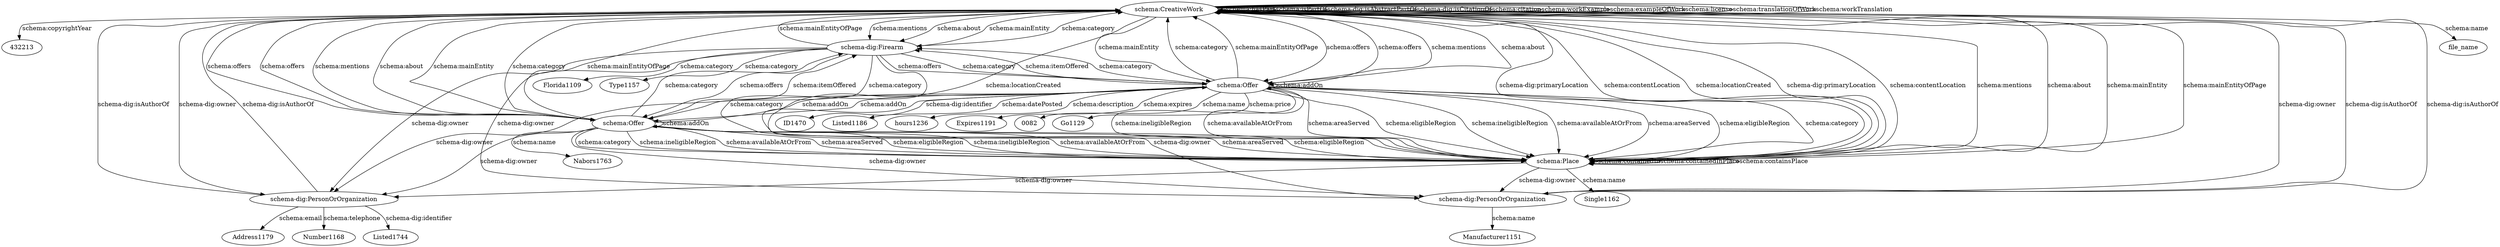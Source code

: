 digraph {
  "432213" [type=attribute_name,label="432213"]
  Florida1109 [type=attribute_name,label=Florida1109]
  "schema-dig:Firearm1" [type=class_uri,label="schema-dig:Firearm"]
  Type1157 [type=attribute_name,label=Type1157]
  Listed1744 [type=attribute_name,label=Listed1744]
  "schema-dig:PersonOrOrganization1" [type=class_uri,label="schema-dig:PersonOrOrganization"]
  Address1179 [type=attribute_name,label=Address1179]
  Number1168 [type=attribute_name,label=Number1168]
  Manufacturer1151 [type=attribute_name,label=Manufacturer1151]
  "schema-dig:PersonOrOrganization2" [type=class_uri,label="schema-dig:PersonOrOrganization"]
  "schema:CreativeWork1" [type=class_uri,label="schema:CreativeWork"]
  file_name [type=attribute_name,label=file_name]
  ID1470 [type=attribute_name,label=ID1470]
  "schema:Offer1" [type=class_uri,label="schema:Offer"]
  Listed1186 [type=attribute_name,label=Listed1186]
  hours1236 [type=attribute_name,label=hours1236]
  Expires1191 [type=attribute_name,label=Expires1191]
  "0082" [type=attribute_name,label="0082"]
  Go1129 [type=attribute_name,label=Go1129]
  Nabors1763 [type=attribute_name,label=Nabors1763]
  "schema:Offer2" [type=class_uri,label="schema:Offer"]
  Single1162 [type=attribute_name,label=Single1162]
  "schema:Place1" [type=class_uri,label="schema:Place"]
  "schema-dig:Firearm1" -> Florida1109 [label="schema:category",type=st_property_uri]
  "schema-dig:Firearm1" -> Type1157 [label="schema:category",type=st_property_uri]
  "schema-dig:PersonOrOrganization1" -> Listed1744 [label="schema-dig:identifier",type=st_property_uri]
  "schema-dig:PersonOrOrganization1" -> Address1179 [label="schema:email",type=st_property_uri]
  "schema-dig:PersonOrOrganization1" -> Number1168 [label="schema:telephone",type=st_property_uri]
  "schema-dig:PersonOrOrganization2" -> Manufacturer1151 [label="schema:name",type=st_property_uri]
  "schema:CreativeWork1" -> "432213" [label="schema:copyrightYear",type=st_property_uri]
  "schema:CreativeWork1" -> file_name [label="schema:name",type=st_property_uri]
  "schema:Offer1" -> ID1470 [label="schema-dig:identifier",type=st_property_uri]
  "schema:Offer1" -> Listed1186 [label="schema:datePosted",type=st_property_uri]
  "schema:Offer1" -> hours1236 [label="schema:description",type=st_property_uri]
  "schema:Offer1" -> Expires1191 [label="schema:expires",type=st_property_uri]
  "schema:Offer1" -> "0082" [label="schema:name",type=st_property_uri]
  "schema:Offer1" -> Go1129 [label="schema:price",type=st_property_uri]
  "schema:Offer2" -> Nabors1763 [label="schema:name",type=st_property_uri]
  "schema:Place1" -> Single1162 [label="schema:name",type=st_property_uri]
  "schema-dig:PersonOrOrganization1" -> "schema:CreativeWork1" [label="schema-dig:isAuthorOf",type=direct_property_uri,weight=1]
  "schema-dig:PersonOrOrganization2" -> "schema:CreativeWork1" [label="schema-dig:isAuthorOf",type=direct_property_uri,weight=1]
  "schema:CreativeWork1" -> "schema:CreativeWork1" [label="schema:hasPart",type=direct_property_uri,weight=1]
  "schema:CreativeWork1" -> "schema:CreativeWork1" [label="schema:isPartOf",type=direct_property_uri,weight=1]
  "schema:CreativeWork1" -> "schema:CreativeWork1" [label="schema-dig:isAbstractPartOf",type=direct_property_uri,weight=1]
  "schema:CreativeWork1" -> "schema:CreativeWork1" [label="schema-dig:isCitationOf",type=direct_property_uri,weight=1]
  "schema:CreativeWork1" -> "schema:CreativeWork1" [label="schema:citation",type=direct_property_uri,weight=1]
  "schema:CreativeWork1" -> "schema:CreativeWork1" [label="schema:workExample",type=direct_property_uri,weight=1]
  "schema:CreativeWork1" -> "schema:CreativeWork1" [label="schema:exampleOfWork",type=direct_property_uri,weight=1]
  "schema:CreativeWork1" -> "schema:CreativeWork1" [label="schema:license",type=direct_property_uri,weight=1]
  "schema:CreativeWork1" -> "schema:CreativeWork1" [label="schema:translationOfWork",type=direct_property_uri,weight=1]
  "schema:CreativeWork1" -> "schema:CreativeWork1" [label="schema:workTranslation",type=direct_property_uri,weight=1]
  "schema:CreativeWork1" -> "schema:Offer1" [label="schema:offers",type=direct_property_uri,weight=1]
  "schema:CreativeWork1" -> "schema:Offer2" [label="schema:offers",type=direct_property_uri,weight=1]
  "schema:CreativeWork1" -> "schema:Place1" [label="schema:locationCreated",type=direct_property_uri,weight=1]
  "schema:CreativeWork1" -> "schema:Place1" [label="schema-dig:primaryLocation",type=direct_property_uri,weight=1]
  "schema:CreativeWork1" -> "schema:Place1" [label="schema:contentLocation",type=direct_property_uri,weight=1]
  "schema:Offer1" -> "schema:Offer1" [label="schema:addOn",type=direct_property_uri,weight=1]
  "schema:Offer1" -> "schema:Offer2" [label="schema:addOn",type=direct_property_uri,weight=1]
  "schema:Offer2" -> "schema:Offer1" [label="schema:addOn",type=direct_property_uri,weight=1]
  "schema:Offer2" -> "schema:Offer2" [label="schema:addOn",type=direct_property_uri,weight=1]
  "schema:Offer1" -> "schema:Place1" [label="schema:ineligibleRegion",type=direct_property_uri,weight=1]
  "schema:Offer2" -> "schema:Place1" [label="schema:ineligibleRegion",type=direct_property_uri,weight=1]
  "schema:Offer1" -> "schema:Place1" [label="schema:availableAtOrFrom",type=direct_property_uri,weight=1]
  "schema:Offer2" -> "schema:Place1" [label="schema:availableAtOrFrom",type=direct_property_uri,weight=1]
  "schema:Offer1" -> "schema:Place1" [label="schema:areaServed",type=direct_property_uri,weight=1]
  "schema:Offer2" -> "schema:Place1" [label="schema:areaServed",type=direct_property_uri,weight=1]
  "schema:Offer1" -> "schema:Place1" [label="schema:eligibleRegion",type=direct_property_uri,weight=1]
  "schema:Offer2" -> "schema:Place1" [label="schema:eligibleRegion",type=direct_property_uri,weight=1]
  "schema:Place1" -> "schema:Place1" [label="schema:containedIn",type=direct_property_uri,weight=1]
  "schema:Place1" -> "schema:Place1" [label="schema:containedInPlace",type=direct_property_uri,weight=1]
  "schema:Place1" -> "schema:Place1" [label="schema:containsPlace",type=direct_property_uri,weight=1]
  "schema-dig:Firearm1" -> "schema-dig:PersonOrOrganization1" [label="schema-dig:owner",type=inherited,weight=4]
  "schema-dig:Firearm1" -> "schema-dig:PersonOrOrganization2" [label="schema-dig:owner",type=inherited,weight=4]
  "schema-dig:Firearm1" -> "schema:CreativeWork1" [label="schema:category",type=inherited,weight=4]
  "schema-dig:Firearm1" -> "schema:CreativeWork1" [label="schema:mainEntityOfPage",type=inherited,weight=4]
  "schema-dig:Firearm1" -> "schema:Offer1" [label="schema:offers",type=inherited,weight=4]
  "schema-dig:Firearm1" -> "schema:Offer2" [label="schema:offers",type=inherited,weight=4]
  "schema-dig:Firearm1" -> "schema:Offer1" [label="schema:category",type=inherited,weight=4]
  "schema-dig:Firearm1" -> "schema:Offer2" [label="schema:category",type=inherited,weight=4]
  "schema-dig:Firearm1" -> "schema:Place1" [label="schema:category",type=inherited,weight=4]
  "schema-dig:PersonOrOrganization1" -> "schema:CreativeWork1" [label="schema-dig:isAuthorOf",type=inherited,weight=4]
  "schema-dig:PersonOrOrganization2" -> "schema:CreativeWork1" [label="schema-dig:isAuthorOf",type=inherited,weight=4]
  "schema:CreativeWork1" -> "schema-dig:Firearm1" [label="schema:mentions",type=inherited,weight=4]
  "schema:CreativeWork1" -> "schema-dig:Firearm1" [label="schema:about",type=inherited,weight=4]
  "schema:CreativeWork1" -> "schema-dig:Firearm1" [label="schema:mainEntity",type=inherited,weight=4]
  "schema:CreativeWork1" -> "schema-dig:PersonOrOrganization1" [label="schema-dig:owner",type=inherited,weight=4]
  "schema:CreativeWork1" -> "schema-dig:PersonOrOrganization2" [label="schema-dig:owner",type=inherited,weight=4]
  "schema:CreativeWork1" -> "schema:Offer1" [label="schema:offers",type=inherited,weight=4]
  "schema:CreativeWork1" -> "schema:Offer2" [label="schema:offers",type=inherited,weight=4]
  "schema:CreativeWork1" -> "schema:Offer1" [label="schema:mentions",type=inherited,weight=4]
  "schema:CreativeWork1" -> "schema:Offer2" [label="schema:mentions",type=inherited,weight=4]
  "schema:CreativeWork1" -> "schema:Offer1" [label="schema:about",type=inherited,weight=4]
  "schema:CreativeWork1" -> "schema:Offer2" [label="schema:about",type=inherited,weight=4]
  "schema:CreativeWork1" -> "schema:Offer1" [label="schema:mainEntity",type=inherited,weight=4]
  "schema:CreativeWork1" -> "schema:Offer2" [label="schema:mainEntity",type=inherited,weight=4]
  "schema:CreativeWork1" -> "schema:Place1" [label="schema:locationCreated",type=inherited,weight=4]
  "schema:CreativeWork1" -> "schema:Place1" [label="schema-dig:primaryLocation",type=inherited,weight=4]
  "schema:CreativeWork1" -> "schema:Place1" [label="schema:contentLocation",type=inherited,weight=4]
  "schema:CreativeWork1" -> "schema:Place1" [label="schema:mentions",type=inherited,weight=4]
  "schema:CreativeWork1" -> "schema:Place1" [label="schema:about",type=inherited,weight=4]
  "schema:CreativeWork1" -> "schema:Place1" [label="schema:mainEntity",type=inherited,weight=4]
  "schema:Offer1" -> "schema-dig:Firearm1" [label="schema:itemOffered",type=inherited,weight=4]
  "schema:Offer2" -> "schema-dig:Firearm1" [label="schema:itemOffered",type=inherited,weight=4]
  "schema:Offer1" -> "schema-dig:Firearm1" [label="schema:category",type=inherited,weight=4]
  "schema:Offer2" -> "schema-dig:Firearm1" [label="schema:category",type=inherited,weight=4]
  "schema:Offer1" -> "schema-dig:PersonOrOrganization1" [label="schema-dig:owner",type=inherited,weight=4]
  "schema:Offer1" -> "schema-dig:PersonOrOrganization2" [label="schema-dig:owner",type=inherited,weight=4]
  "schema:Offer2" -> "schema-dig:PersonOrOrganization1" [label="schema-dig:owner",type=inherited,weight=4]
  "schema:Offer2" -> "schema-dig:PersonOrOrganization2" [label="schema-dig:owner",type=inherited,weight=4]
  "schema:Offer1" -> "schema:CreativeWork1" [label="schema:category",type=inherited,weight=4]
  "schema:Offer2" -> "schema:CreativeWork1" [label="schema:category",type=inherited,weight=4]
  "schema:Offer1" -> "schema:CreativeWork1" [label="schema:mainEntityOfPage",type=inherited,weight=4]
  "schema:Offer2" -> "schema:CreativeWork1" [label="schema:mainEntityOfPage",type=inherited,weight=4]
  "schema:Offer1" -> "schema:Place1" [label="schema:ineligibleRegion",type=inherited,weight=4]
  "schema:Offer2" -> "schema:Place1" [label="schema:ineligibleRegion",type=inherited,weight=4]
  "schema:Offer1" -> "schema:Place1" [label="schema:availableAtOrFrom",type=inherited,weight=4]
  "schema:Offer2" -> "schema:Place1" [label="schema:availableAtOrFrom",type=inherited,weight=4]
  "schema:Offer1" -> "schema:Place1" [label="schema:areaServed",type=inherited,weight=4]
  "schema:Offer2" -> "schema:Place1" [label="schema:areaServed",type=inherited,weight=4]
  "schema:Offer1" -> "schema:Place1" [label="schema:eligibleRegion",type=inherited,weight=4]
  "schema:Offer2" -> "schema:Place1" [label="schema:eligibleRegion",type=inherited,weight=4]
  "schema:Offer1" -> "schema:Place1" [label="schema:category",type=inherited,weight=4]
  "schema:Offer2" -> "schema:Place1" [label="schema:category",type=inherited,weight=4]
  "schema:Place1" -> "schema-dig:PersonOrOrganization1" [label="schema-dig:owner",type=inherited,weight=4]
  "schema:Place1" -> "schema-dig:PersonOrOrganization2" [label="schema-dig:owner",type=inherited,weight=4]
  "schema:Place1" -> "schema:CreativeWork1" [label="schema:mainEntityOfPage",type=inherited,weight=4]
}
